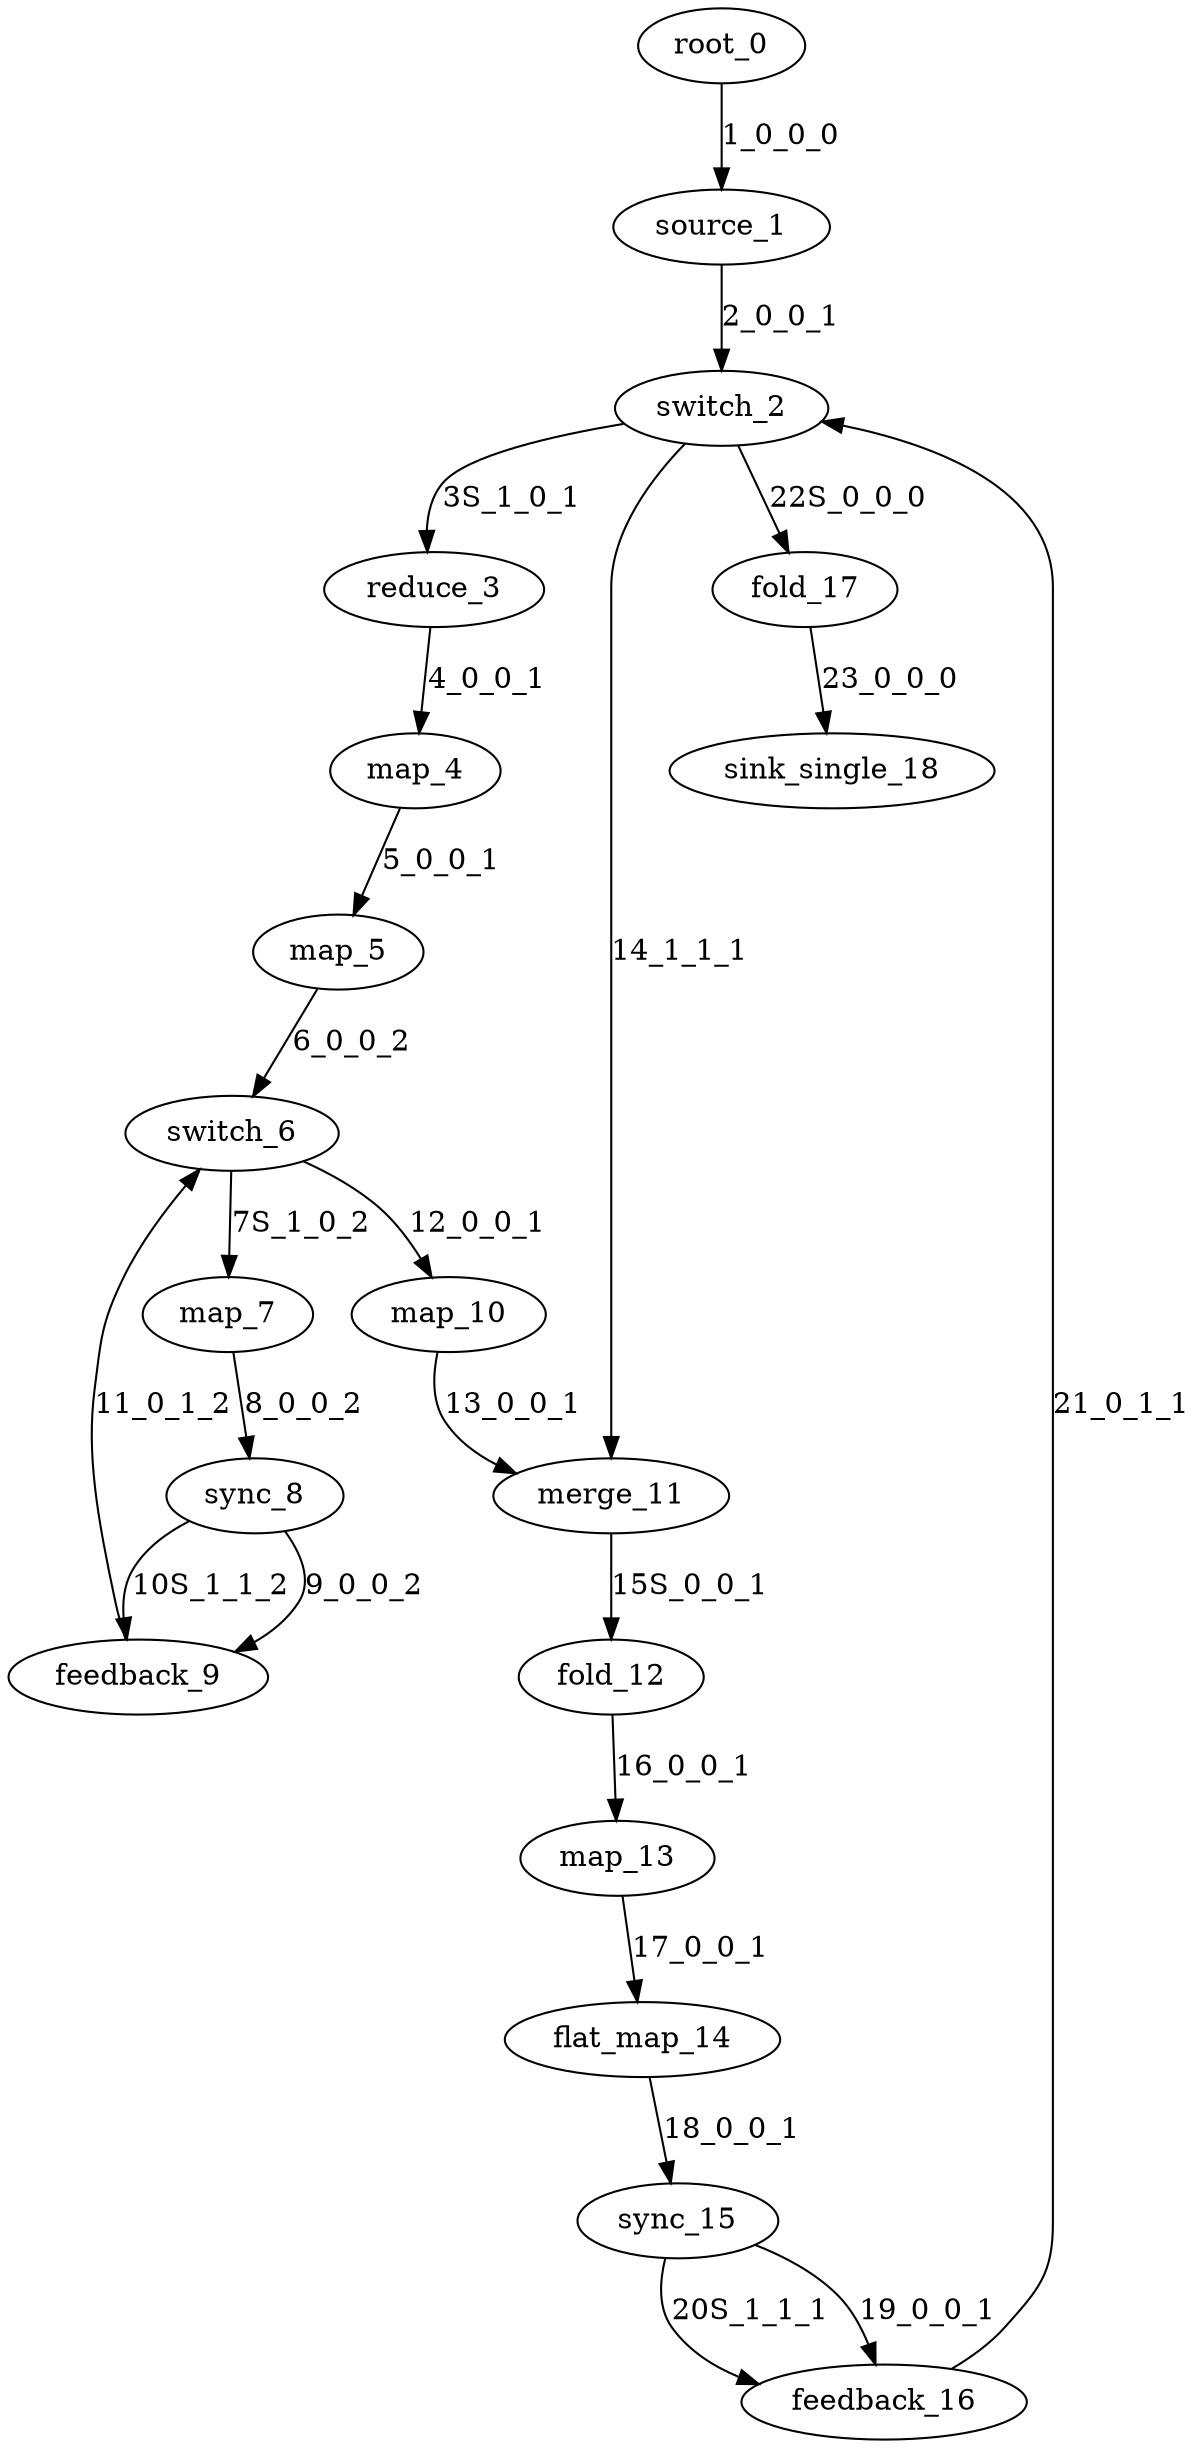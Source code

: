 digraph unknown_8382047246215478350 {
    root_0[label="root_0"];
    source_1[label="source_1"];
    switch_2[label="switch_2"];
    reduce_3[label="reduce_3"];
    map_4[label="map_4"];
    map_5[label="map_5"];
    switch_6[label="switch_6"];
    map_7[label="map_7"];
    sync_8[label="sync_8"];
    feedback_9[label="feedback_9"];
    map_10[label="map_10"];
    merge_11[label="merge_11"];
    fold_12[label="fold_12"];
    map_13[label="map_13"];
    flat_map_14[label="flat_map_14"];
    sync_15[label="sync_15"];
    feedback_16[label="feedback_16"];
    fold_17[label="fold_17"];
    sink_single_18[label="sink_single_18"];
    root_0 -> source_1[label="1_0_0_0"];
    source_1 -> switch_2[label="2_0_0_1"];
    switch_2 -> reduce_3[label="3S_1_0_1"];
    reduce_3 -> map_4[label="4_0_0_1"];
    map_4 -> map_5[label="5_0_0_1"];
    map_5 -> switch_6[label="6_0_0_2"];
    switch_6 -> map_7[label="7S_1_0_2"];
    map_7 -> sync_8[label="8_0_0_2"];
    sync_8 -> feedback_9[label="9_0_0_2"];
    sync_8 -> feedback_9[label="10S_1_1_2"];
    feedback_9 -> switch_6[label="11_0_1_2"];
    switch_6 -> map_10[label="12_0_0_1"];
    map_10 -> merge_11[label="13_0_0_1"];
    switch_2 -> merge_11[label="14_1_1_1"];
    merge_11 -> fold_12[label="15S_0_0_1"];
    fold_12 -> map_13[label="16_0_0_1"];
    map_13 -> flat_map_14[label="17_0_0_1"];
    flat_map_14 -> sync_15[label="18_0_0_1"];
    sync_15 -> feedback_16[label="19_0_0_1"];
    sync_15 -> feedback_16[label="20S_1_1_1"];
    feedback_16 -> switch_2[label="21_0_1_1"];
    switch_2 -> fold_17[label="22S_0_0_0"];
    fold_17 -> sink_single_18[label="23_0_0_0"];
}
